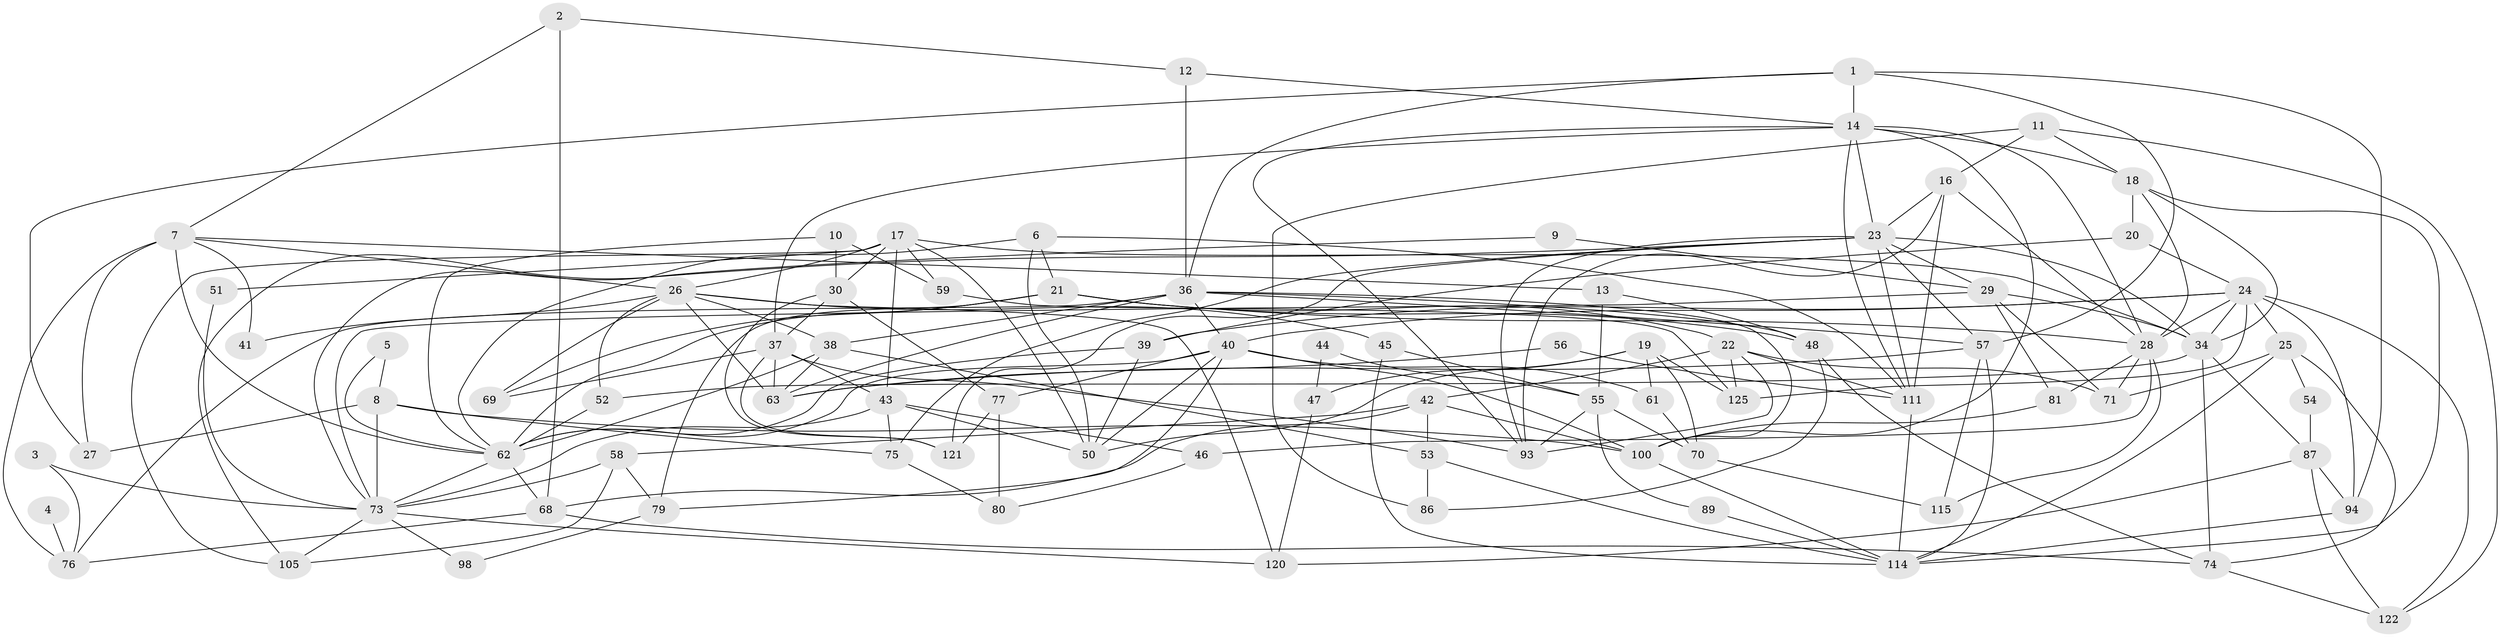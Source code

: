 // Generated by graph-tools (version 1.1) at 2025/23/03/03/25 07:23:58]
// undirected, 83 vertices, 200 edges
graph export_dot {
graph [start="1"]
  node [color=gray90,style=filled];
  1;
  2;
  3;
  4;
  5;
  6 [super="+113"];
  7 [super="+65"];
  8 [super="+31"];
  9;
  10;
  11;
  12 [super="+96"];
  13;
  14 [super="+15"];
  16 [super="+85"];
  17 [super="+102"];
  18 [super="+64"];
  19 [super="+92"];
  20;
  21 [super="+32"];
  22 [super="+33"];
  23 [super="+99"];
  24 [super="+106"];
  25 [super="+110"];
  26 [super="+82"];
  27;
  28 [super="+35"];
  29 [super="+117"];
  30;
  34 [super="+60"];
  36 [super="+78"];
  37 [super="+91"];
  38 [super="+72"];
  39 [super="+112"];
  40 [super="+103"];
  41;
  42;
  43 [super="+49"];
  44;
  45;
  46;
  47;
  48 [super="+104"];
  50;
  51;
  52;
  53 [super="+84"];
  54;
  55 [super="+97"];
  56;
  57 [super="+67"];
  58;
  59;
  61;
  62 [super="+66"];
  63 [super="+101"];
  68;
  69;
  70;
  71 [super="+124"];
  73 [super="+108"];
  74 [super="+95"];
  75;
  76 [super="+83"];
  77 [super="+88"];
  79;
  80;
  81;
  86 [super="+90"];
  87 [super="+116"];
  89;
  93 [super="+107"];
  94;
  98;
  100 [super="+109"];
  105;
  111 [super="+119"];
  114 [super="+118"];
  115;
  120;
  121 [super="+123"];
  122;
  125;
  1 -- 27;
  1 -- 36;
  1 -- 57;
  1 -- 94;
  1 -- 14;
  2 -- 12;
  2 -- 7;
  2 -- 68;
  3 -- 73;
  3 -- 76;
  4 -- 76 [weight=2];
  5 -- 8;
  5 -- 62;
  6 -- 62;
  6 -- 21;
  6 -- 50;
  6 -- 111;
  7 -- 41;
  7 -- 26;
  7 -- 27;
  7 -- 76;
  7 -- 13;
  7 -- 62;
  8 -- 27;
  8 -- 73 [weight=2];
  8 -- 75;
  8 -- 100;
  9 -- 29;
  9 -- 73;
  10 -- 62;
  10 -- 30;
  10 -- 59;
  11 -- 122;
  11 -- 18;
  11 -- 16;
  11 -- 86;
  12 -- 36 [weight=2];
  12 -- 14;
  13 -- 55;
  13 -- 48;
  14 -- 93;
  14 -- 37;
  14 -- 23;
  14 -- 18;
  14 -- 111;
  14 -- 100;
  14 -- 28;
  16 -- 93;
  16 -- 23;
  16 -- 28;
  16 -- 111;
  17 -- 105;
  17 -- 30;
  17 -- 59;
  17 -- 34;
  17 -- 50;
  17 -- 51;
  17 -- 26;
  17 -- 43;
  18 -- 20;
  18 -- 114;
  18 -- 28;
  18 -- 34;
  19 -- 61;
  19 -- 125;
  19 -- 70;
  19 -- 50;
  19 -- 47;
  20 -- 39;
  20 -- 24;
  21 -- 79;
  21 -- 69;
  21 -- 22;
  21 -- 48;
  21 -- 62;
  21 -- 28;
  22 -- 42;
  22 -- 125;
  22 -- 93;
  22 -- 111;
  22 -- 71;
  23 -- 105;
  23 -- 34;
  23 -- 57;
  23 -- 93;
  23 -- 111;
  23 -- 75;
  23 -- 29;
  23 -- 121;
  24 -- 122;
  24 -- 125;
  24 -- 94;
  24 -- 39;
  24 -- 40;
  24 -- 25;
  24 -- 28;
  24 -- 34;
  25 -- 74;
  25 -- 114;
  25 -- 54;
  25 -- 71;
  26 -- 52;
  26 -- 41;
  26 -- 69;
  26 -- 120;
  26 -- 45;
  26 -- 63;
  26 -- 38;
  28 -- 46;
  28 -- 81;
  28 -- 115;
  28 -- 71;
  29 -- 81;
  29 -- 73;
  29 -- 71;
  29 -- 34;
  30 -- 37;
  30 -- 121;
  30 -- 77;
  34 -- 52;
  34 -- 74;
  34 -- 87;
  36 -- 100;
  36 -- 40;
  36 -- 76;
  36 -- 48;
  36 -- 57;
  36 -- 63 [weight=2];
  36 -- 38;
  37 -- 63;
  37 -- 69;
  37 -- 121;
  37 -- 93;
  37 -- 43;
  38 -- 62;
  38 -- 53;
  38 -- 63;
  39 -- 50;
  39 -- 62;
  40 -- 50;
  40 -- 77;
  40 -- 79;
  40 -- 62;
  40 -- 61;
  40 -- 100;
  42 -- 68;
  42 -- 58;
  42 -- 100;
  42 -- 53;
  43 -- 50;
  43 -- 73;
  43 -- 75;
  43 -- 46;
  44 -- 47;
  44 -- 55;
  45 -- 114;
  45 -- 55;
  46 -- 80;
  47 -- 120;
  48 -- 86;
  48 -- 74;
  51 -- 73;
  52 -- 62;
  53 -- 114;
  53 -- 86;
  54 -- 87;
  55 -- 70;
  55 -- 89;
  55 -- 93;
  56 -- 63;
  56 -- 111;
  57 -- 63;
  57 -- 114;
  57 -- 115;
  58 -- 79;
  58 -- 105;
  58 -- 73;
  59 -- 125;
  61 -- 70;
  62 -- 68;
  62 -- 73;
  68 -- 74;
  68 -- 76;
  70 -- 115;
  73 -- 105;
  73 -- 98;
  73 -- 120;
  74 -- 122;
  75 -- 80;
  77 -- 80;
  77 -- 121;
  79 -- 98;
  81 -- 100;
  87 -- 122;
  87 -- 120;
  87 -- 94;
  89 -- 114;
  94 -- 114;
  100 -- 114;
  111 -- 114;
}
